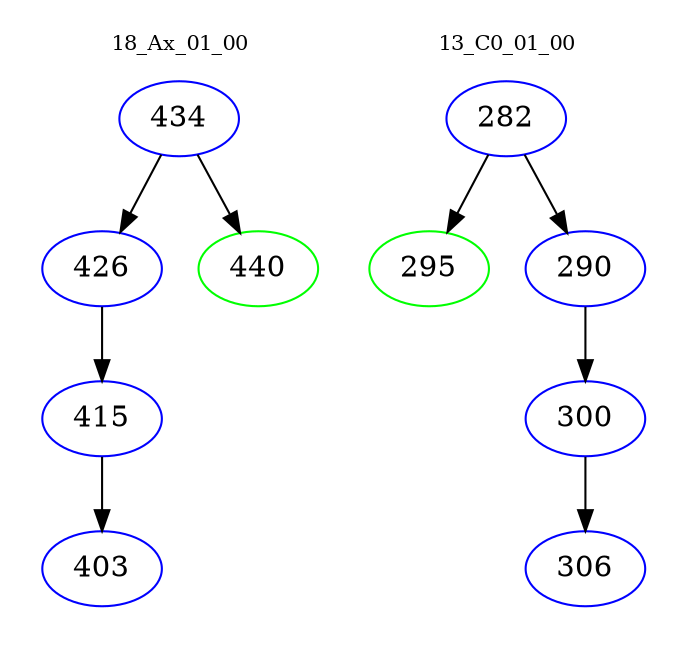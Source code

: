 digraph{
subgraph cluster_0 {
color = white
label = "18_Ax_01_00";
fontsize=10;
T0_434 [label="434", color="blue"]
T0_434 -> T0_426 [color="black"]
T0_426 [label="426", color="blue"]
T0_426 -> T0_415 [color="black"]
T0_415 [label="415", color="blue"]
T0_415 -> T0_403 [color="black"]
T0_403 [label="403", color="blue"]
T0_434 -> T0_440 [color="black"]
T0_440 [label="440", color="green"]
}
subgraph cluster_1 {
color = white
label = "13_C0_01_00";
fontsize=10;
T1_282 [label="282", color="blue"]
T1_282 -> T1_295 [color="black"]
T1_295 [label="295", color="green"]
T1_282 -> T1_290 [color="black"]
T1_290 [label="290", color="blue"]
T1_290 -> T1_300 [color="black"]
T1_300 [label="300", color="blue"]
T1_300 -> T1_306 [color="black"]
T1_306 [label="306", color="blue"]
}
}
